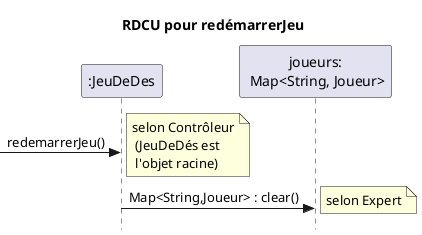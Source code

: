 @startuml DSS pour le scénario Redémarrer
skinparam Style strictuml


title RDCU pour redémarrerJeu

participant ":JeuDeDes" as jeu

participant "joueurs:\n Map<String, Joueur>" as joueurs

 -> jeu : redemarrerJeu()
 note right: selon Contrôleur\n (JeuDeDés est\n l'objet racine)
 jeu -> joueurs: Map<String,Joueur> : clear()
 note right: selon Expert
@enduml